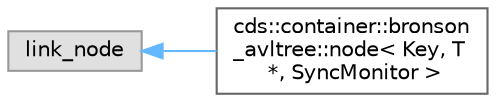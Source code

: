 digraph "类继承关系图"
{
 // LATEX_PDF_SIZE
  bgcolor="transparent";
  edge [fontname=Helvetica,fontsize=10,labelfontname=Helvetica,labelfontsize=10];
  node [fontname=Helvetica,fontsize=10,shape=box,height=0.2,width=0.4];
  rankdir="LR";
  Node0 [id="Node000000",label="link_node",height=0.2,width=0.4,color="grey60", fillcolor="#E0E0E0", style="filled",tooltip=" "];
  Node0 -> Node1 [id="edge5240_Node000000_Node000001",dir="back",color="steelblue1",style="solid",tooltip=" "];
  Node1 [id="Node000001",label="cds::container::bronson\l_avltree::node\< Key, T\l *, SyncMonitor \>",height=0.2,width=0.4,color="grey40", fillcolor="white", style="filled",URL="$structcds_1_1container_1_1bronson__avltree_1_1node_3_01_key_00_01_t_01_5_00_01_sync_monitor_01_4.html",tooltip="BronsonAVLTree internal node"];
}
